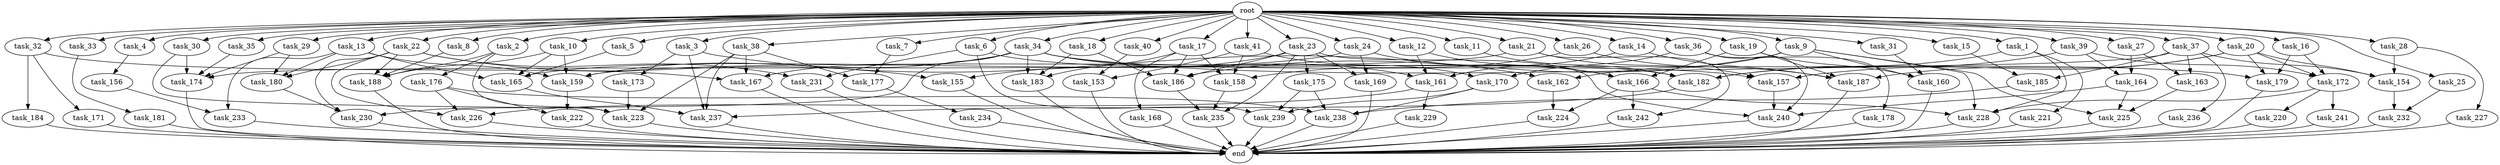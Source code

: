digraph G {
  task_8 [size="102.400000"];
  task_239 [size="135720966553.600006"];
  task_173 [size="13743895347.200001"];
  task_158 [size="97066260889.600006"];
  task_17 [size="102.400000"];
  task_32 [size="102.400000"];
  root [size="0.000000"];
  task_223 [size="52398601011.200005"];
  task_242 [size="84181359001.600006"];
  task_35 [size="102.400000"];
  task_161 [size="103938208563.200012"];
  task_159 [size="121118077747.200012"];
  task_26 [size="102.400000"];
  task_15 [size="102.400000"];
  task_178 [size="3435973836.800000"];
  task_167 [size="24910810316.800003"];
  task_227 [size="3435973836.800000"];
  task_220 [size="54975581388.800003"];
  task_166 [size="176952652595.200012"];
  task_184 [size="7730941132.800000"];
  task_177 [size="21474836480.000000"];
  task_33 [size="102.400000"];
  task_186 [size="124554051584.000000"];
  task_181 [size="42090679500.800003"];
  task_231 [size="63565515980.800003"];
  task_241 [size="54975581388.800003"];
  task_233 [size="11166914969.600000"];
  task_176 [size="3435973836.800000"];
  end [size="0.000000"];
  task_13 [size="102.400000"];
  task_153 [size="100502234726.400009"];
  task_30 [size="102.400000"];
  task_5 [size="102.400000"];
  task_237 [size="113387136614.400009"];
  task_183 [size="20615843020.800003"];
  task_6 [size="102.400000"];
  task_228 [size="252544077004.800018"];
  task_240 [size="180388626432.000000"];
  task_22 [size="102.400000"];
  task_169 [size="107374182400.000000"];
  task_3 [size="102.400000"];
  task_179 [size="86758339379.200012"];
  task_187 [size="135720966553.600006"];
  task_164 [size="93630287052.800003"];
  task_188 [size="149464861900.800018"];
  task_236 [size="54975581388.800003"];
  task_230 [size="94489280512.000000"];
  task_234 [size="30923764531.200001"];
  task_157 [size="115105123532.800003"];
  task_41 [size="102.400000"];
  task_16 [size="102.400000"];
  task_154 [size="127990025420.800003"];
  task_175 [size="21474836480.000000"];
  task_224 [size="127990025420.800003"];
  task_155 [size="42949672960.000000"];
  task_160 [size="138297946931.200012"];
  task_182 [size="267146965811.200012"];
  task_12 [size="102.400000"];
  task_21 [size="102.400000"];
  task_18 [size="102.400000"];
  task_180 [size="60129542144.000000"];
  task_31 [size="102.400000"];
  task_9 [size="102.400000"];
  task_162 [size="99643241267.200012"];
  task_168 [size="13743895347.200001"];
  task_28 [size="102.400000"];
  task_174 [size="94489280512.000000"];
  task_221 [size="69578470195.199997"];
  task_29 [size="102.400000"];
  task_185 [size="85899345920.000000"];
  task_34 [size="102.400000"];
  task_10 [size="102.400000"];
  task_163 [size="62706522521.600006"];
  task_238 [size="182965606809.600006"];
  task_2 [size="102.400000"];
  task_171 [size="7730941132.800000"];
  task_225 [size="186401580646.400024"];
  task_7 [size="102.400000"];
  task_39 [size="102.400000"];
  task_14 [size="102.400000"];
  task_156 [size="7730941132.800000"];
  task_222 [size="24910810316.800003"];
  task_24 [size="102.400000"];
  task_38 [size="102.400000"];
  task_19 [size="102.400000"];
  task_226 [size="67001489817.600006"];
  task_36 [size="102.400000"];
  task_170 [size="73014444032.000000"];
  task_25 [size="102.400000"];
  task_4 [size="102.400000"];
  task_40 [size="102.400000"];
  task_235 [size="94489280512.000000"];
  task_27 [size="102.400000"];
  task_232 [size="155477816115.200012"];
  task_229 [size="42090679500.800003"];
  task_23 [size="102.400000"];
  task_37 [size="102.400000"];
  task_165 [size="190696547942.400024"];
  task_1 [size="102.400000"];
  task_172 [size="169221711462.400024"];
  task_20 [size="102.400000"];
  task_11 [size="102.400000"];

  task_8 -> task_188 [size="679477248.000000"];
  task_239 -> end [size="1.000000"];
  task_173 -> task_223 [size="209715200.000000"];
  task_158 -> task_235 [size="301989888.000000"];
  task_17 -> task_158 [size="134217728.000000"];
  task_17 -> task_186 [size="134217728.000000"];
  task_17 -> task_168 [size="134217728.000000"];
  task_17 -> task_183 [size="134217728.000000"];
  task_32 -> task_167 [size="75497472.000000"];
  task_32 -> task_184 [size="75497472.000000"];
  task_32 -> task_171 [size="75497472.000000"];
  root -> task_8 [size="1.000000"];
  root -> task_14 [size="1.000000"];
  root -> task_24 [size="1.000000"];
  root -> task_13 [size="1.000000"];
  root -> task_33 [size="1.000000"];
  root -> task_12 [size="1.000000"];
  root -> task_21 [size="1.000000"];
  root -> task_18 [size="1.000000"];
  root -> task_22 [size="1.000000"];
  root -> task_31 [size="1.000000"];
  root -> task_9 [size="1.000000"];
  root -> task_5 [size="1.000000"];
  root -> task_36 [size="1.000000"];
  root -> task_32 [size="1.000000"];
  root -> task_26 [size="1.000000"];
  root -> task_15 [size="1.000000"];
  root -> task_6 [size="1.000000"];
  root -> task_4 [size="1.000000"];
  root -> task_25 [size="1.000000"];
  root -> task_40 [size="1.000000"];
  root -> task_30 [size="1.000000"];
  root -> task_34 [size="1.000000"];
  root -> task_3 [size="1.000000"];
  root -> task_19 [size="1.000000"];
  root -> task_10 [size="1.000000"];
  root -> task_23 [size="1.000000"];
  root -> task_37 [size="1.000000"];
  root -> task_39 [size="1.000000"];
  root -> task_1 [size="1.000000"];
  root -> task_11 [size="1.000000"];
  root -> task_17 [size="1.000000"];
  root -> task_2 [size="1.000000"];
  root -> task_41 [size="1.000000"];
  root -> task_29 [size="1.000000"];
  root -> task_20 [size="1.000000"];
  root -> task_35 [size="1.000000"];
  root -> task_7 [size="1.000000"];
  root -> task_27 [size="1.000000"];
  root -> task_38 [size="1.000000"];
  root -> task_28 [size="1.000000"];
  root -> task_16 [size="1.000000"];
  task_223 -> end [size="1.000000"];
  task_242 -> end [size="1.000000"];
  task_35 -> task_174 [size="75497472.000000"];
  task_161 -> task_229 [size="411041792.000000"];
  task_161 -> task_226 [size="411041792.000000"];
  task_159 -> task_222 [size="209715200.000000"];
  task_26 -> task_158 [size="134217728.000000"];
  task_26 -> task_187 [size="134217728.000000"];
  task_15 -> task_185 [size="301989888.000000"];
  task_178 -> end [size="1.000000"];
  task_167 -> end [size="1.000000"];
  task_227 -> end [size="1.000000"];
  task_220 -> end [size="1.000000"];
  task_166 -> task_242 [size="411041792.000000"];
  task_166 -> task_228 [size="411041792.000000"];
  task_166 -> task_224 [size="411041792.000000"];
  task_184 -> end [size="1.000000"];
  task_177 -> task_234 [size="301989888.000000"];
  task_33 -> task_181 [size="411041792.000000"];
  task_186 -> task_235 [size="411041792.000000"];
  task_181 -> end [size="1.000000"];
  task_231 -> end [size="1.000000"];
  task_241 -> end [size="1.000000"];
  task_233 -> end [size="1.000000"];
  task_176 -> task_222 [size="33554432.000000"];
  task_176 -> task_226 [size="33554432.000000"];
  task_176 -> task_238 [size="33554432.000000"];
  task_13 -> task_159 [size="75497472.000000"];
  task_13 -> task_233 [size="75497472.000000"];
  task_13 -> task_180 [size="75497472.000000"];
  task_13 -> task_165 [size="75497472.000000"];
  task_153 -> end [size="1.000000"];
  task_30 -> task_174 [size="134217728.000000"];
  task_30 -> task_223 [size="134217728.000000"];
  task_5 -> task_165 [size="411041792.000000"];
  task_237 -> end [size="1.000000"];
  task_183 -> end [size="1.000000"];
  task_6 -> task_239 [size="411041792.000000"];
  task_6 -> task_231 [size="411041792.000000"];
  task_6 -> task_182 [size="411041792.000000"];
  task_228 -> end [size="1.000000"];
  task_240 -> end [size="1.000000"];
  task_22 -> task_226 [size="209715200.000000"];
  task_22 -> task_188 [size="209715200.000000"];
  task_22 -> task_180 [size="209715200.000000"];
  task_22 -> task_231 [size="209715200.000000"];
  task_22 -> task_230 [size="209715200.000000"];
  task_22 -> task_155 [size="209715200.000000"];
  task_169 -> end [size="1.000000"];
  task_3 -> task_162 [size="134217728.000000"];
  task_3 -> task_173 [size="134217728.000000"];
  task_3 -> task_237 [size="134217728.000000"];
  task_179 -> end [size="1.000000"];
  task_187 -> end [size="1.000000"];
  task_164 -> task_225 [size="679477248.000000"];
  task_164 -> task_240 [size="679477248.000000"];
  task_188 -> end [size="1.000000"];
  task_236 -> end [size="1.000000"];
  task_230 -> end [size="1.000000"];
  task_234 -> end [size="1.000000"];
  task_157 -> task_240 [size="838860800.000000"];
  task_41 -> task_153 [size="679477248.000000"];
  task_41 -> task_170 [size="679477248.000000"];
  task_41 -> task_158 [size="679477248.000000"];
  task_16 -> task_172 [size="134217728.000000"];
  task_16 -> task_179 [size="134217728.000000"];
  task_154 -> task_232 [size="838860800.000000"];
  task_175 -> task_239 [size="838860800.000000"];
  task_175 -> task_238 [size="838860800.000000"];
  task_224 -> end [size="1.000000"];
  task_155 -> end [size="1.000000"];
  task_160 -> end [size="1.000000"];
  task_182 -> task_237 [size="536870912.000000"];
  task_12 -> task_161 [size="679477248.000000"];
  task_12 -> task_166 [size="679477248.000000"];
  task_21 -> task_242 [size="411041792.000000"];
  task_21 -> task_157 [size="411041792.000000"];
  task_21 -> task_174 [size="411041792.000000"];
  task_18 -> task_186 [size="33554432.000000"];
  task_18 -> task_183 [size="33554432.000000"];
  task_180 -> task_230 [size="679477248.000000"];
  task_31 -> task_160 [size="301989888.000000"];
  task_9 -> task_186 [size="838860800.000000"];
  task_9 -> task_228 [size="838860800.000000"];
  task_9 -> task_160 [size="838860800.000000"];
  task_9 -> task_162 [size="838860800.000000"];
  task_9 -> task_225 [size="838860800.000000"];
  task_162 -> task_224 [size="838860800.000000"];
  task_168 -> end [size="1.000000"];
  task_28 -> task_154 [size="33554432.000000"];
  task_28 -> task_227 [size="33554432.000000"];
  task_174 -> end [size="1.000000"];
  task_221 -> end [size="1.000000"];
  task_29 -> task_174 [size="301989888.000000"];
  task_29 -> task_180 [size="301989888.000000"];
  task_185 -> task_238 [size="838860800.000000"];
  task_34 -> task_167 [size="33554432.000000"];
  task_34 -> task_157 [size="33554432.000000"];
  task_34 -> task_179 [size="33554432.000000"];
  task_34 -> task_183 [size="33554432.000000"];
  task_34 -> task_161 [size="33554432.000000"];
  task_34 -> task_159 [size="33554432.000000"];
  task_34 -> task_230 [size="33554432.000000"];
  task_10 -> task_188 [size="536870912.000000"];
  task_10 -> task_159 [size="536870912.000000"];
  task_10 -> task_165 [size="536870912.000000"];
  task_163 -> task_225 [size="301989888.000000"];
  task_238 -> end [size="1.000000"];
  task_2 -> task_188 [size="33554432.000000"];
  task_2 -> task_176 [size="33554432.000000"];
  task_2 -> task_223 [size="33554432.000000"];
  task_171 -> end [size="1.000000"];
  task_225 -> end [size="1.000000"];
  task_7 -> task_177 [size="75497472.000000"];
  task_39 -> task_172 [size="838860800.000000"];
  task_39 -> task_182 [size="838860800.000000"];
  task_39 -> task_164 [size="838860800.000000"];
  task_14 -> task_161 [size="301989888.000000"];
  task_14 -> task_187 [size="301989888.000000"];
  task_156 -> task_233 [size="33554432.000000"];
  task_222 -> end [size="1.000000"];
  task_24 -> task_169 [size="838860800.000000"];
  task_24 -> task_166 [size="838860800.000000"];
  task_24 -> task_165 [size="838860800.000000"];
  task_38 -> task_237 [size="134217728.000000"];
  task_38 -> task_167 [size="134217728.000000"];
  task_38 -> task_223 [size="134217728.000000"];
  task_38 -> task_177 [size="134217728.000000"];
  task_19 -> task_160 [size="209715200.000000"];
  task_19 -> task_166 [size="209715200.000000"];
  task_19 -> task_187 [size="209715200.000000"];
  task_226 -> end [size="1.000000"];
  task_36 -> task_170 [size="33554432.000000"];
  task_36 -> task_178 [size="33554432.000000"];
  task_36 -> task_240 [size="33554432.000000"];
  task_170 -> task_239 [size="75497472.000000"];
  task_170 -> task_238 [size="75497472.000000"];
  task_25 -> task_232 [size="679477248.000000"];
  task_4 -> task_156 [size="75497472.000000"];
  task_40 -> task_153 [size="301989888.000000"];
  task_235 -> end [size="1.000000"];
  task_27 -> task_163 [size="75497472.000000"];
  task_27 -> task_164 [size="75497472.000000"];
  task_232 -> end [size="1.000000"];
  task_229 -> end [size="1.000000"];
  task_23 -> task_235 [size="209715200.000000"];
  task_23 -> task_175 [size="209715200.000000"];
  task_23 -> task_186 [size="209715200.000000"];
  task_23 -> task_155 [size="209715200.000000"];
  task_23 -> task_169 [size="209715200.000000"];
  task_23 -> task_240 [size="209715200.000000"];
  task_37 -> task_154 [size="536870912.000000"];
  task_37 -> task_159 [size="536870912.000000"];
  task_37 -> task_236 [size="536870912.000000"];
  task_37 -> task_185 [size="536870912.000000"];
  task_37 -> task_163 [size="536870912.000000"];
  task_165 -> task_237 [size="301989888.000000"];
  task_1 -> task_228 [size="679477248.000000"];
  task_1 -> task_182 [size="679477248.000000"];
  task_1 -> task_221 [size="679477248.000000"];
  task_172 -> task_228 [size="536870912.000000"];
  task_172 -> task_241 [size="536870912.000000"];
  task_172 -> task_220 [size="536870912.000000"];
  task_20 -> task_154 [size="679477248.000000"];
  task_20 -> task_172 [size="679477248.000000"];
  task_20 -> task_157 [size="679477248.000000"];
  task_20 -> task_179 [size="679477248.000000"];
  task_20 -> task_187 [size="679477248.000000"];
  task_11 -> task_182 [size="679477248.000000"];
}
